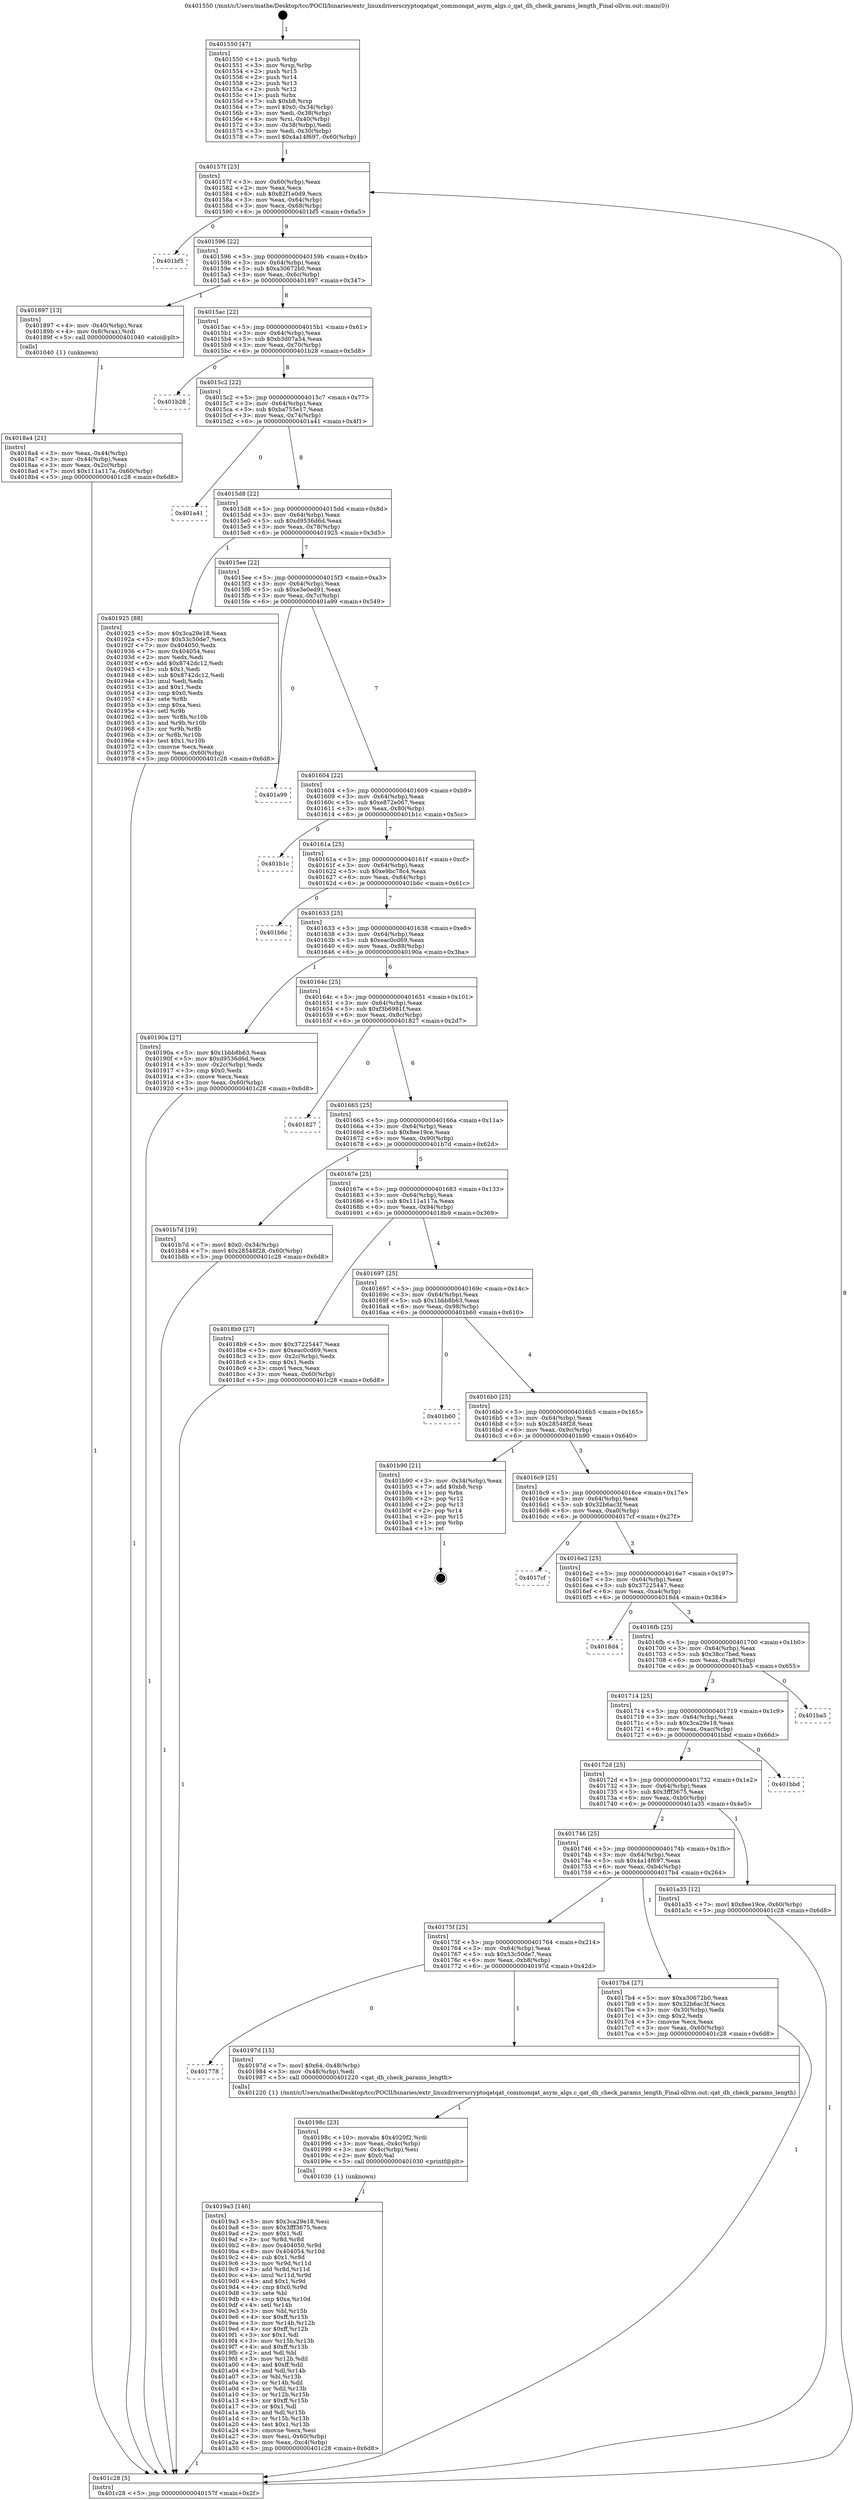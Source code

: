 digraph "0x401550" {
  label = "0x401550 (/mnt/c/Users/mathe/Desktop/tcc/POCII/binaries/extr_linuxdriverscryptoqatqat_commonqat_asym_algs.c_qat_dh_check_params_length_Final-ollvm.out::main(0))"
  labelloc = "t"
  node[shape=record]

  Entry [label="",width=0.3,height=0.3,shape=circle,fillcolor=black,style=filled]
  "0x40157f" [label="{
     0x40157f [23]\l
     | [instrs]\l
     &nbsp;&nbsp;0x40157f \<+3\>: mov -0x60(%rbp),%eax\l
     &nbsp;&nbsp;0x401582 \<+2\>: mov %eax,%ecx\l
     &nbsp;&nbsp;0x401584 \<+6\>: sub $0x82f1e0d9,%ecx\l
     &nbsp;&nbsp;0x40158a \<+3\>: mov %eax,-0x64(%rbp)\l
     &nbsp;&nbsp;0x40158d \<+3\>: mov %ecx,-0x68(%rbp)\l
     &nbsp;&nbsp;0x401590 \<+6\>: je 0000000000401bf5 \<main+0x6a5\>\l
  }"]
  "0x401bf5" [label="{
     0x401bf5\l
  }", style=dashed]
  "0x401596" [label="{
     0x401596 [22]\l
     | [instrs]\l
     &nbsp;&nbsp;0x401596 \<+5\>: jmp 000000000040159b \<main+0x4b\>\l
     &nbsp;&nbsp;0x40159b \<+3\>: mov -0x64(%rbp),%eax\l
     &nbsp;&nbsp;0x40159e \<+5\>: sub $0xa30672b0,%eax\l
     &nbsp;&nbsp;0x4015a3 \<+3\>: mov %eax,-0x6c(%rbp)\l
     &nbsp;&nbsp;0x4015a6 \<+6\>: je 0000000000401897 \<main+0x347\>\l
  }"]
  Exit [label="",width=0.3,height=0.3,shape=circle,fillcolor=black,style=filled,peripheries=2]
  "0x401897" [label="{
     0x401897 [13]\l
     | [instrs]\l
     &nbsp;&nbsp;0x401897 \<+4\>: mov -0x40(%rbp),%rax\l
     &nbsp;&nbsp;0x40189b \<+4\>: mov 0x8(%rax),%rdi\l
     &nbsp;&nbsp;0x40189f \<+5\>: call 0000000000401040 \<atoi@plt\>\l
     | [calls]\l
     &nbsp;&nbsp;0x401040 \{1\} (unknown)\l
  }"]
  "0x4015ac" [label="{
     0x4015ac [22]\l
     | [instrs]\l
     &nbsp;&nbsp;0x4015ac \<+5\>: jmp 00000000004015b1 \<main+0x61\>\l
     &nbsp;&nbsp;0x4015b1 \<+3\>: mov -0x64(%rbp),%eax\l
     &nbsp;&nbsp;0x4015b4 \<+5\>: sub $0xb3d07a54,%eax\l
     &nbsp;&nbsp;0x4015b9 \<+3\>: mov %eax,-0x70(%rbp)\l
     &nbsp;&nbsp;0x4015bc \<+6\>: je 0000000000401b28 \<main+0x5d8\>\l
  }"]
  "0x4019a3" [label="{
     0x4019a3 [146]\l
     | [instrs]\l
     &nbsp;&nbsp;0x4019a3 \<+5\>: mov $0x3ca29e18,%esi\l
     &nbsp;&nbsp;0x4019a8 \<+5\>: mov $0x3fff3675,%ecx\l
     &nbsp;&nbsp;0x4019ad \<+2\>: mov $0x1,%dl\l
     &nbsp;&nbsp;0x4019af \<+3\>: xor %r8d,%r8d\l
     &nbsp;&nbsp;0x4019b2 \<+8\>: mov 0x404050,%r9d\l
     &nbsp;&nbsp;0x4019ba \<+8\>: mov 0x404054,%r10d\l
     &nbsp;&nbsp;0x4019c2 \<+4\>: sub $0x1,%r8d\l
     &nbsp;&nbsp;0x4019c6 \<+3\>: mov %r9d,%r11d\l
     &nbsp;&nbsp;0x4019c9 \<+3\>: add %r8d,%r11d\l
     &nbsp;&nbsp;0x4019cc \<+4\>: imul %r11d,%r9d\l
     &nbsp;&nbsp;0x4019d0 \<+4\>: and $0x1,%r9d\l
     &nbsp;&nbsp;0x4019d4 \<+4\>: cmp $0x0,%r9d\l
     &nbsp;&nbsp;0x4019d8 \<+3\>: sete %bl\l
     &nbsp;&nbsp;0x4019db \<+4\>: cmp $0xa,%r10d\l
     &nbsp;&nbsp;0x4019df \<+4\>: setl %r14b\l
     &nbsp;&nbsp;0x4019e3 \<+3\>: mov %bl,%r15b\l
     &nbsp;&nbsp;0x4019e6 \<+4\>: xor $0xff,%r15b\l
     &nbsp;&nbsp;0x4019ea \<+3\>: mov %r14b,%r12b\l
     &nbsp;&nbsp;0x4019ed \<+4\>: xor $0xff,%r12b\l
     &nbsp;&nbsp;0x4019f1 \<+3\>: xor $0x1,%dl\l
     &nbsp;&nbsp;0x4019f4 \<+3\>: mov %r15b,%r13b\l
     &nbsp;&nbsp;0x4019f7 \<+4\>: and $0xff,%r13b\l
     &nbsp;&nbsp;0x4019fb \<+2\>: and %dl,%bl\l
     &nbsp;&nbsp;0x4019fd \<+3\>: mov %r12b,%dil\l
     &nbsp;&nbsp;0x401a00 \<+4\>: and $0xff,%dil\l
     &nbsp;&nbsp;0x401a04 \<+3\>: and %dl,%r14b\l
     &nbsp;&nbsp;0x401a07 \<+3\>: or %bl,%r13b\l
     &nbsp;&nbsp;0x401a0a \<+3\>: or %r14b,%dil\l
     &nbsp;&nbsp;0x401a0d \<+3\>: xor %dil,%r13b\l
     &nbsp;&nbsp;0x401a10 \<+3\>: or %r12b,%r15b\l
     &nbsp;&nbsp;0x401a13 \<+4\>: xor $0xff,%r15b\l
     &nbsp;&nbsp;0x401a17 \<+3\>: or $0x1,%dl\l
     &nbsp;&nbsp;0x401a1a \<+3\>: and %dl,%r15b\l
     &nbsp;&nbsp;0x401a1d \<+3\>: or %r15b,%r13b\l
     &nbsp;&nbsp;0x401a20 \<+4\>: test $0x1,%r13b\l
     &nbsp;&nbsp;0x401a24 \<+3\>: cmovne %ecx,%esi\l
     &nbsp;&nbsp;0x401a27 \<+3\>: mov %esi,-0x60(%rbp)\l
     &nbsp;&nbsp;0x401a2a \<+6\>: mov %eax,-0xc4(%rbp)\l
     &nbsp;&nbsp;0x401a30 \<+5\>: jmp 0000000000401c28 \<main+0x6d8\>\l
  }"]
  "0x401b28" [label="{
     0x401b28\l
  }", style=dashed]
  "0x4015c2" [label="{
     0x4015c2 [22]\l
     | [instrs]\l
     &nbsp;&nbsp;0x4015c2 \<+5\>: jmp 00000000004015c7 \<main+0x77\>\l
     &nbsp;&nbsp;0x4015c7 \<+3\>: mov -0x64(%rbp),%eax\l
     &nbsp;&nbsp;0x4015ca \<+5\>: sub $0xba755e17,%eax\l
     &nbsp;&nbsp;0x4015cf \<+3\>: mov %eax,-0x74(%rbp)\l
     &nbsp;&nbsp;0x4015d2 \<+6\>: je 0000000000401a41 \<main+0x4f1\>\l
  }"]
  "0x40198c" [label="{
     0x40198c [23]\l
     | [instrs]\l
     &nbsp;&nbsp;0x40198c \<+10\>: movabs $0x4020f2,%rdi\l
     &nbsp;&nbsp;0x401996 \<+3\>: mov %eax,-0x4c(%rbp)\l
     &nbsp;&nbsp;0x401999 \<+3\>: mov -0x4c(%rbp),%esi\l
     &nbsp;&nbsp;0x40199c \<+2\>: mov $0x0,%al\l
     &nbsp;&nbsp;0x40199e \<+5\>: call 0000000000401030 \<printf@plt\>\l
     | [calls]\l
     &nbsp;&nbsp;0x401030 \{1\} (unknown)\l
  }"]
  "0x401a41" [label="{
     0x401a41\l
  }", style=dashed]
  "0x4015d8" [label="{
     0x4015d8 [22]\l
     | [instrs]\l
     &nbsp;&nbsp;0x4015d8 \<+5\>: jmp 00000000004015dd \<main+0x8d\>\l
     &nbsp;&nbsp;0x4015dd \<+3\>: mov -0x64(%rbp),%eax\l
     &nbsp;&nbsp;0x4015e0 \<+5\>: sub $0xd9536d6d,%eax\l
     &nbsp;&nbsp;0x4015e5 \<+3\>: mov %eax,-0x78(%rbp)\l
     &nbsp;&nbsp;0x4015e8 \<+6\>: je 0000000000401925 \<main+0x3d5\>\l
  }"]
  "0x401778" [label="{
     0x401778\l
  }", style=dashed]
  "0x401925" [label="{
     0x401925 [88]\l
     | [instrs]\l
     &nbsp;&nbsp;0x401925 \<+5\>: mov $0x3ca29e18,%eax\l
     &nbsp;&nbsp;0x40192a \<+5\>: mov $0x53c50de7,%ecx\l
     &nbsp;&nbsp;0x40192f \<+7\>: mov 0x404050,%edx\l
     &nbsp;&nbsp;0x401936 \<+7\>: mov 0x404054,%esi\l
     &nbsp;&nbsp;0x40193d \<+2\>: mov %edx,%edi\l
     &nbsp;&nbsp;0x40193f \<+6\>: add $0x8742dc12,%edi\l
     &nbsp;&nbsp;0x401945 \<+3\>: sub $0x1,%edi\l
     &nbsp;&nbsp;0x401948 \<+6\>: sub $0x8742dc12,%edi\l
     &nbsp;&nbsp;0x40194e \<+3\>: imul %edi,%edx\l
     &nbsp;&nbsp;0x401951 \<+3\>: and $0x1,%edx\l
     &nbsp;&nbsp;0x401954 \<+3\>: cmp $0x0,%edx\l
     &nbsp;&nbsp;0x401957 \<+4\>: sete %r8b\l
     &nbsp;&nbsp;0x40195b \<+3\>: cmp $0xa,%esi\l
     &nbsp;&nbsp;0x40195e \<+4\>: setl %r9b\l
     &nbsp;&nbsp;0x401962 \<+3\>: mov %r8b,%r10b\l
     &nbsp;&nbsp;0x401965 \<+3\>: and %r9b,%r10b\l
     &nbsp;&nbsp;0x401968 \<+3\>: xor %r9b,%r8b\l
     &nbsp;&nbsp;0x40196b \<+3\>: or %r8b,%r10b\l
     &nbsp;&nbsp;0x40196e \<+4\>: test $0x1,%r10b\l
     &nbsp;&nbsp;0x401972 \<+3\>: cmovne %ecx,%eax\l
     &nbsp;&nbsp;0x401975 \<+3\>: mov %eax,-0x60(%rbp)\l
     &nbsp;&nbsp;0x401978 \<+5\>: jmp 0000000000401c28 \<main+0x6d8\>\l
  }"]
  "0x4015ee" [label="{
     0x4015ee [22]\l
     | [instrs]\l
     &nbsp;&nbsp;0x4015ee \<+5\>: jmp 00000000004015f3 \<main+0xa3\>\l
     &nbsp;&nbsp;0x4015f3 \<+3\>: mov -0x64(%rbp),%eax\l
     &nbsp;&nbsp;0x4015f6 \<+5\>: sub $0xe3e0ed91,%eax\l
     &nbsp;&nbsp;0x4015fb \<+3\>: mov %eax,-0x7c(%rbp)\l
     &nbsp;&nbsp;0x4015fe \<+6\>: je 0000000000401a99 \<main+0x549\>\l
  }"]
  "0x40197d" [label="{
     0x40197d [15]\l
     | [instrs]\l
     &nbsp;&nbsp;0x40197d \<+7\>: movl $0x64,-0x48(%rbp)\l
     &nbsp;&nbsp;0x401984 \<+3\>: mov -0x48(%rbp),%edi\l
     &nbsp;&nbsp;0x401987 \<+5\>: call 0000000000401220 \<qat_dh_check_params_length\>\l
     | [calls]\l
     &nbsp;&nbsp;0x401220 \{1\} (/mnt/c/Users/mathe/Desktop/tcc/POCII/binaries/extr_linuxdriverscryptoqatqat_commonqat_asym_algs.c_qat_dh_check_params_length_Final-ollvm.out::qat_dh_check_params_length)\l
  }"]
  "0x401a99" [label="{
     0x401a99\l
  }", style=dashed]
  "0x401604" [label="{
     0x401604 [22]\l
     | [instrs]\l
     &nbsp;&nbsp;0x401604 \<+5\>: jmp 0000000000401609 \<main+0xb9\>\l
     &nbsp;&nbsp;0x401609 \<+3\>: mov -0x64(%rbp),%eax\l
     &nbsp;&nbsp;0x40160c \<+5\>: sub $0xe872e067,%eax\l
     &nbsp;&nbsp;0x401611 \<+3\>: mov %eax,-0x80(%rbp)\l
     &nbsp;&nbsp;0x401614 \<+6\>: je 0000000000401b1c \<main+0x5cc\>\l
  }"]
  "0x4018a4" [label="{
     0x4018a4 [21]\l
     | [instrs]\l
     &nbsp;&nbsp;0x4018a4 \<+3\>: mov %eax,-0x44(%rbp)\l
     &nbsp;&nbsp;0x4018a7 \<+3\>: mov -0x44(%rbp),%eax\l
     &nbsp;&nbsp;0x4018aa \<+3\>: mov %eax,-0x2c(%rbp)\l
     &nbsp;&nbsp;0x4018ad \<+7\>: movl $0x111a117a,-0x60(%rbp)\l
     &nbsp;&nbsp;0x4018b4 \<+5\>: jmp 0000000000401c28 \<main+0x6d8\>\l
  }"]
  "0x401b1c" [label="{
     0x401b1c\l
  }", style=dashed]
  "0x40161a" [label="{
     0x40161a [25]\l
     | [instrs]\l
     &nbsp;&nbsp;0x40161a \<+5\>: jmp 000000000040161f \<main+0xcf\>\l
     &nbsp;&nbsp;0x40161f \<+3\>: mov -0x64(%rbp),%eax\l
     &nbsp;&nbsp;0x401622 \<+5\>: sub $0xe9bc78c4,%eax\l
     &nbsp;&nbsp;0x401627 \<+6\>: mov %eax,-0x84(%rbp)\l
     &nbsp;&nbsp;0x40162d \<+6\>: je 0000000000401b6c \<main+0x61c\>\l
  }"]
  "0x401550" [label="{
     0x401550 [47]\l
     | [instrs]\l
     &nbsp;&nbsp;0x401550 \<+1\>: push %rbp\l
     &nbsp;&nbsp;0x401551 \<+3\>: mov %rsp,%rbp\l
     &nbsp;&nbsp;0x401554 \<+2\>: push %r15\l
     &nbsp;&nbsp;0x401556 \<+2\>: push %r14\l
     &nbsp;&nbsp;0x401558 \<+2\>: push %r13\l
     &nbsp;&nbsp;0x40155a \<+2\>: push %r12\l
     &nbsp;&nbsp;0x40155c \<+1\>: push %rbx\l
     &nbsp;&nbsp;0x40155d \<+7\>: sub $0xb8,%rsp\l
     &nbsp;&nbsp;0x401564 \<+7\>: movl $0x0,-0x34(%rbp)\l
     &nbsp;&nbsp;0x40156b \<+3\>: mov %edi,-0x38(%rbp)\l
     &nbsp;&nbsp;0x40156e \<+4\>: mov %rsi,-0x40(%rbp)\l
     &nbsp;&nbsp;0x401572 \<+3\>: mov -0x38(%rbp),%edi\l
     &nbsp;&nbsp;0x401575 \<+3\>: mov %edi,-0x30(%rbp)\l
     &nbsp;&nbsp;0x401578 \<+7\>: movl $0x4a14f697,-0x60(%rbp)\l
  }"]
  "0x401b6c" [label="{
     0x401b6c\l
  }", style=dashed]
  "0x401633" [label="{
     0x401633 [25]\l
     | [instrs]\l
     &nbsp;&nbsp;0x401633 \<+5\>: jmp 0000000000401638 \<main+0xe8\>\l
     &nbsp;&nbsp;0x401638 \<+3\>: mov -0x64(%rbp),%eax\l
     &nbsp;&nbsp;0x40163b \<+5\>: sub $0xeac0cd69,%eax\l
     &nbsp;&nbsp;0x401640 \<+6\>: mov %eax,-0x88(%rbp)\l
     &nbsp;&nbsp;0x401646 \<+6\>: je 000000000040190a \<main+0x3ba\>\l
  }"]
  "0x401c28" [label="{
     0x401c28 [5]\l
     | [instrs]\l
     &nbsp;&nbsp;0x401c28 \<+5\>: jmp 000000000040157f \<main+0x2f\>\l
  }"]
  "0x40190a" [label="{
     0x40190a [27]\l
     | [instrs]\l
     &nbsp;&nbsp;0x40190a \<+5\>: mov $0x1bbb8b63,%eax\l
     &nbsp;&nbsp;0x40190f \<+5\>: mov $0xd9536d6d,%ecx\l
     &nbsp;&nbsp;0x401914 \<+3\>: mov -0x2c(%rbp),%edx\l
     &nbsp;&nbsp;0x401917 \<+3\>: cmp $0x0,%edx\l
     &nbsp;&nbsp;0x40191a \<+3\>: cmove %ecx,%eax\l
     &nbsp;&nbsp;0x40191d \<+3\>: mov %eax,-0x60(%rbp)\l
     &nbsp;&nbsp;0x401920 \<+5\>: jmp 0000000000401c28 \<main+0x6d8\>\l
  }"]
  "0x40164c" [label="{
     0x40164c [25]\l
     | [instrs]\l
     &nbsp;&nbsp;0x40164c \<+5\>: jmp 0000000000401651 \<main+0x101\>\l
     &nbsp;&nbsp;0x401651 \<+3\>: mov -0x64(%rbp),%eax\l
     &nbsp;&nbsp;0x401654 \<+5\>: sub $0xf3b6981f,%eax\l
     &nbsp;&nbsp;0x401659 \<+6\>: mov %eax,-0x8c(%rbp)\l
     &nbsp;&nbsp;0x40165f \<+6\>: je 0000000000401827 \<main+0x2d7\>\l
  }"]
  "0x40175f" [label="{
     0x40175f [25]\l
     | [instrs]\l
     &nbsp;&nbsp;0x40175f \<+5\>: jmp 0000000000401764 \<main+0x214\>\l
     &nbsp;&nbsp;0x401764 \<+3\>: mov -0x64(%rbp),%eax\l
     &nbsp;&nbsp;0x401767 \<+5\>: sub $0x53c50de7,%eax\l
     &nbsp;&nbsp;0x40176c \<+6\>: mov %eax,-0xb8(%rbp)\l
     &nbsp;&nbsp;0x401772 \<+6\>: je 000000000040197d \<main+0x42d\>\l
  }"]
  "0x401827" [label="{
     0x401827\l
  }", style=dashed]
  "0x401665" [label="{
     0x401665 [25]\l
     | [instrs]\l
     &nbsp;&nbsp;0x401665 \<+5\>: jmp 000000000040166a \<main+0x11a\>\l
     &nbsp;&nbsp;0x40166a \<+3\>: mov -0x64(%rbp),%eax\l
     &nbsp;&nbsp;0x40166d \<+5\>: sub $0x8ee19ce,%eax\l
     &nbsp;&nbsp;0x401672 \<+6\>: mov %eax,-0x90(%rbp)\l
     &nbsp;&nbsp;0x401678 \<+6\>: je 0000000000401b7d \<main+0x62d\>\l
  }"]
  "0x4017b4" [label="{
     0x4017b4 [27]\l
     | [instrs]\l
     &nbsp;&nbsp;0x4017b4 \<+5\>: mov $0xa30672b0,%eax\l
     &nbsp;&nbsp;0x4017b9 \<+5\>: mov $0x32b6ac3f,%ecx\l
     &nbsp;&nbsp;0x4017be \<+3\>: mov -0x30(%rbp),%edx\l
     &nbsp;&nbsp;0x4017c1 \<+3\>: cmp $0x2,%edx\l
     &nbsp;&nbsp;0x4017c4 \<+3\>: cmovne %ecx,%eax\l
     &nbsp;&nbsp;0x4017c7 \<+3\>: mov %eax,-0x60(%rbp)\l
     &nbsp;&nbsp;0x4017ca \<+5\>: jmp 0000000000401c28 \<main+0x6d8\>\l
  }"]
  "0x401b7d" [label="{
     0x401b7d [19]\l
     | [instrs]\l
     &nbsp;&nbsp;0x401b7d \<+7\>: movl $0x0,-0x34(%rbp)\l
     &nbsp;&nbsp;0x401b84 \<+7\>: movl $0x28548f28,-0x60(%rbp)\l
     &nbsp;&nbsp;0x401b8b \<+5\>: jmp 0000000000401c28 \<main+0x6d8\>\l
  }"]
  "0x40167e" [label="{
     0x40167e [25]\l
     | [instrs]\l
     &nbsp;&nbsp;0x40167e \<+5\>: jmp 0000000000401683 \<main+0x133\>\l
     &nbsp;&nbsp;0x401683 \<+3\>: mov -0x64(%rbp),%eax\l
     &nbsp;&nbsp;0x401686 \<+5\>: sub $0x111a117a,%eax\l
     &nbsp;&nbsp;0x40168b \<+6\>: mov %eax,-0x94(%rbp)\l
     &nbsp;&nbsp;0x401691 \<+6\>: je 00000000004018b9 \<main+0x369\>\l
  }"]
  "0x401746" [label="{
     0x401746 [25]\l
     | [instrs]\l
     &nbsp;&nbsp;0x401746 \<+5\>: jmp 000000000040174b \<main+0x1fb\>\l
     &nbsp;&nbsp;0x40174b \<+3\>: mov -0x64(%rbp),%eax\l
     &nbsp;&nbsp;0x40174e \<+5\>: sub $0x4a14f697,%eax\l
     &nbsp;&nbsp;0x401753 \<+6\>: mov %eax,-0xb4(%rbp)\l
     &nbsp;&nbsp;0x401759 \<+6\>: je 00000000004017b4 \<main+0x264\>\l
  }"]
  "0x4018b9" [label="{
     0x4018b9 [27]\l
     | [instrs]\l
     &nbsp;&nbsp;0x4018b9 \<+5\>: mov $0x37225447,%eax\l
     &nbsp;&nbsp;0x4018be \<+5\>: mov $0xeac0cd69,%ecx\l
     &nbsp;&nbsp;0x4018c3 \<+3\>: mov -0x2c(%rbp),%edx\l
     &nbsp;&nbsp;0x4018c6 \<+3\>: cmp $0x1,%edx\l
     &nbsp;&nbsp;0x4018c9 \<+3\>: cmovl %ecx,%eax\l
     &nbsp;&nbsp;0x4018cc \<+3\>: mov %eax,-0x60(%rbp)\l
     &nbsp;&nbsp;0x4018cf \<+5\>: jmp 0000000000401c28 \<main+0x6d8\>\l
  }"]
  "0x401697" [label="{
     0x401697 [25]\l
     | [instrs]\l
     &nbsp;&nbsp;0x401697 \<+5\>: jmp 000000000040169c \<main+0x14c\>\l
     &nbsp;&nbsp;0x40169c \<+3\>: mov -0x64(%rbp),%eax\l
     &nbsp;&nbsp;0x40169f \<+5\>: sub $0x1bbb8b63,%eax\l
     &nbsp;&nbsp;0x4016a4 \<+6\>: mov %eax,-0x98(%rbp)\l
     &nbsp;&nbsp;0x4016aa \<+6\>: je 0000000000401b60 \<main+0x610\>\l
  }"]
  "0x401a35" [label="{
     0x401a35 [12]\l
     | [instrs]\l
     &nbsp;&nbsp;0x401a35 \<+7\>: movl $0x8ee19ce,-0x60(%rbp)\l
     &nbsp;&nbsp;0x401a3c \<+5\>: jmp 0000000000401c28 \<main+0x6d8\>\l
  }"]
  "0x401b60" [label="{
     0x401b60\l
  }", style=dashed]
  "0x4016b0" [label="{
     0x4016b0 [25]\l
     | [instrs]\l
     &nbsp;&nbsp;0x4016b0 \<+5\>: jmp 00000000004016b5 \<main+0x165\>\l
     &nbsp;&nbsp;0x4016b5 \<+3\>: mov -0x64(%rbp),%eax\l
     &nbsp;&nbsp;0x4016b8 \<+5\>: sub $0x28548f28,%eax\l
     &nbsp;&nbsp;0x4016bd \<+6\>: mov %eax,-0x9c(%rbp)\l
     &nbsp;&nbsp;0x4016c3 \<+6\>: je 0000000000401b90 \<main+0x640\>\l
  }"]
  "0x40172d" [label="{
     0x40172d [25]\l
     | [instrs]\l
     &nbsp;&nbsp;0x40172d \<+5\>: jmp 0000000000401732 \<main+0x1e2\>\l
     &nbsp;&nbsp;0x401732 \<+3\>: mov -0x64(%rbp),%eax\l
     &nbsp;&nbsp;0x401735 \<+5\>: sub $0x3fff3675,%eax\l
     &nbsp;&nbsp;0x40173a \<+6\>: mov %eax,-0xb0(%rbp)\l
     &nbsp;&nbsp;0x401740 \<+6\>: je 0000000000401a35 \<main+0x4e5\>\l
  }"]
  "0x401b90" [label="{
     0x401b90 [21]\l
     | [instrs]\l
     &nbsp;&nbsp;0x401b90 \<+3\>: mov -0x34(%rbp),%eax\l
     &nbsp;&nbsp;0x401b93 \<+7\>: add $0xb8,%rsp\l
     &nbsp;&nbsp;0x401b9a \<+1\>: pop %rbx\l
     &nbsp;&nbsp;0x401b9b \<+2\>: pop %r12\l
     &nbsp;&nbsp;0x401b9d \<+2\>: pop %r13\l
     &nbsp;&nbsp;0x401b9f \<+2\>: pop %r14\l
     &nbsp;&nbsp;0x401ba1 \<+2\>: pop %r15\l
     &nbsp;&nbsp;0x401ba3 \<+1\>: pop %rbp\l
     &nbsp;&nbsp;0x401ba4 \<+1\>: ret\l
  }"]
  "0x4016c9" [label="{
     0x4016c9 [25]\l
     | [instrs]\l
     &nbsp;&nbsp;0x4016c9 \<+5\>: jmp 00000000004016ce \<main+0x17e\>\l
     &nbsp;&nbsp;0x4016ce \<+3\>: mov -0x64(%rbp),%eax\l
     &nbsp;&nbsp;0x4016d1 \<+5\>: sub $0x32b6ac3f,%eax\l
     &nbsp;&nbsp;0x4016d6 \<+6\>: mov %eax,-0xa0(%rbp)\l
     &nbsp;&nbsp;0x4016dc \<+6\>: je 00000000004017cf \<main+0x27f\>\l
  }"]
  "0x401bbd" [label="{
     0x401bbd\l
  }", style=dashed]
  "0x4017cf" [label="{
     0x4017cf\l
  }", style=dashed]
  "0x4016e2" [label="{
     0x4016e2 [25]\l
     | [instrs]\l
     &nbsp;&nbsp;0x4016e2 \<+5\>: jmp 00000000004016e7 \<main+0x197\>\l
     &nbsp;&nbsp;0x4016e7 \<+3\>: mov -0x64(%rbp),%eax\l
     &nbsp;&nbsp;0x4016ea \<+5\>: sub $0x37225447,%eax\l
     &nbsp;&nbsp;0x4016ef \<+6\>: mov %eax,-0xa4(%rbp)\l
     &nbsp;&nbsp;0x4016f5 \<+6\>: je 00000000004018d4 \<main+0x384\>\l
  }"]
  "0x401714" [label="{
     0x401714 [25]\l
     | [instrs]\l
     &nbsp;&nbsp;0x401714 \<+5\>: jmp 0000000000401719 \<main+0x1c9\>\l
     &nbsp;&nbsp;0x401719 \<+3\>: mov -0x64(%rbp),%eax\l
     &nbsp;&nbsp;0x40171c \<+5\>: sub $0x3ca29e18,%eax\l
     &nbsp;&nbsp;0x401721 \<+6\>: mov %eax,-0xac(%rbp)\l
     &nbsp;&nbsp;0x401727 \<+6\>: je 0000000000401bbd \<main+0x66d\>\l
  }"]
  "0x4018d4" [label="{
     0x4018d4\l
  }", style=dashed]
  "0x4016fb" [label="{
     0x4016fb [25]\l
     | [instrs]\l
     &nbsp;&nbsp;0x4016fb \<+5\>: jmp 0000000000401700 \<main+0x1b0\>\l
     &nbsp;&nbsp;0x401700 \<+3\>: mov -0x64(%rbp),%eax\l
     &nbsp;&nbsp;0x401703 \<+5\>: sub $0x38cc7bed,%eax\l
     &nbsp;&nbsp;0x401708 \<+6\>: mov %eax,-0xa8(%rbp)\l
     &nbsp;&nbsp;0x40170e \<+6\>: je 0000000000401ba5 \<main+0x655\>\l
  }"]
  "0x401ba5" [label="{
     0x401ba5\l
  }", style=dashed]
  Entry -> "0x401550" [label=" 1"]
  "0x40157f" -> "0x401bf5" [label=" 0"]
  "0x40157f" -> "0x401596" [label=" 9"]
  "0x401b90" -> Exit [label=" 1"]
  "0x401596" -> "0x401897" [label=" 1"]
  "0x401596" -> "0x4015ac" [label=" 8"]
  "0x401b7d" -> "0x401c28" [label=" 1"]
  "0x4015ac" -> "0x401b28" [label=" 0"]
  "0x4015ac" -> "0x4015c2" [label=" 8"]
  "0x401a35" -> "0x401c28" [label=" 1"]
  "0x4015c2" -> "0x401a41" [label=" 0"]
  "0x4015c2" -> "0x4015d8" [label=" 8"]
  "0x4019a3" -> "0x401c28" [label=" 1"]
  "0x4015d8" -> "0x401925" [label=" 1"]
  "0x4015d8" -> "0x4015ee" [label=" 7"]
  "0x40198c" -> "0x4019a3" [label=" 1"]
  "0x4015ee" -> "0x401a99" [label=" 0"]
  "0x4015ee" -> "0x401604" [label=" 7"]
  "0x40197d" -> "0x40198c" [label=" 1"]
  "0x401604" -> "0x401b1c" [label=" 0"]
  "0x401604" -> "0x40161a" [label=" 7"]
  "0x40175f" -> "0x40197d" [label=" 1"]
  "0x40161a" -> "0x401b6c" [label=" 0"]
  "0x40161a" -> "0x401633" [label=" 7"]
  "0x40175f" -> "0x401778" [label=" 0"]
  "0x401633" -> "0x40190a" [label=" 1"]
  "0x401633" -> "0x40164c" [label=" 6"]
  "0x401925" -> "0x401c28" [label=" 1"]
  "0x40164c" -> "0x401827" [label=" 0"]
  "0x40164c" -> "0x401665" [label=" 6"]
  "0x40190a" -> "0x401c28" [label=" 1"]
  "0x401665" -> "0x401b7d" [label=" 1"]
  "0x401665" -> "0x40167e" [label=" 5"]
  "0x4018b9" -> "0x401c28" [label=" 1"]
  "0x40167e" -> "0x4018b9" [label=" 1"]
  "0x40167e" -> "0x401697" [label=" 4"]
  "0x401897" -> "0x4018a4" [label=" 1"]
  "0x401697" -> "0x401b60" [label=" 0"]
  "0x401697" -> "0x4016b0" [label=" 4"]
  "0x401c28" -> "0x40157f" [label=" 8"]
  "0x4016b0" -> "0x401b90" [label=" 1"]
  "0x4016b0" -> "0x4016c9" [label=" 3"]
  "0x4017b4" -> "0x401c28" [label=" 1"]
  "0x4016c9" -> "0x4017cf" [label=" 0"]
  "0x4016c9" -> "0x4016e2" [label=" 3"]
  "0x401746" -> "0x40175f" [label=" 1"]
  "0x4016e2" -> "0x4018d4" [label=" 0"]
  "0x4016e2" -> "0x4016fb" [label=" 3"]
  "0x4018a4" -> "0x401c28" [label=" 1"]
  "0x4016fb" -> "0x401ba5" [label=" 0"]
  "0x4016fb" -> "0x401714" [label=" 3"]
  "0x401746" -> "0x4017b4" [label=" 1"]
  "0x401714" -> "0x401bbd" [label=" 0"]
  "0x401714" -> "0x40172d" [label=" 3"]
  "0x401550" -> "0x40157f" [label=" 1"]
  "0x40172d" -> "0x401a35" [label=" 1"]
  "0x40172d" -> "0x401746" [label=" 2"]
}

